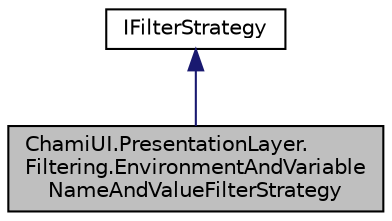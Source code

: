 digraph "ChamiUI.PresentationLayer.Filtering.EnvironmentAndVariableNameAndValueFilterStrategy"
{
 // LATEX_PDF_SIZE
  edge [fontname="Helvetica",fontsize="10",labelfontname="Helvetica",labelfontsize="10"];
  node [fontname="Helvetica",fontsize="10",shape=record];
  Node1 [label="ChamiUI.PresentationLayer.\lFiltering.EnvironmentAndVariable\lNameAndValueFilterStrategy",height=0.2,width=0.4,color="black", fillcolor="grey75", style="filled", fontcolor="black",tooltip="An IFilterStrategy that filters based on environment names and environment variable names and values."];
  Node2 -> Node1 [dir="back",color="midnightblue",fontsize="10",style="solid",fontname="Helvetica"];
  Node2 [label="IFilterStrategy",height=0.2,width=0.4,color="black", fillcolor="white", style="filled",URL="$interface_chami_u_i_1_1_presentation_layer_1_1_filtering_1_1_i_filter_strategy.html",tooltip="Interface that describes a filtering strategy."];
}
